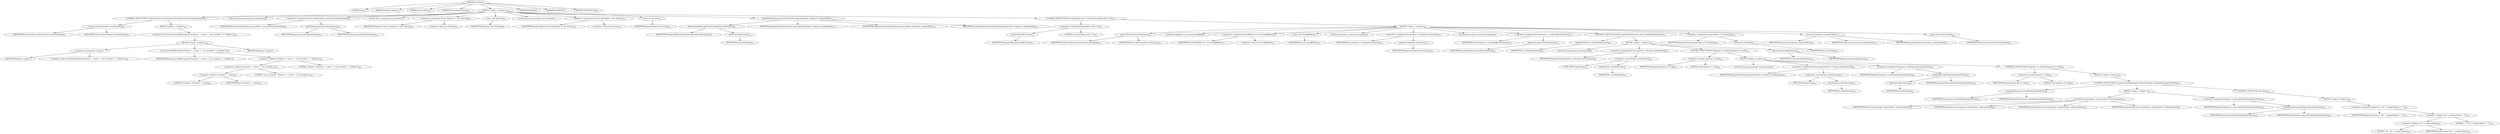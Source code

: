 digraph "resolve" {  
"1142" [label = <(METHOD,resolve)<SUB>601</SUB>> ]
"103" [label = <(PARAM,this)<SUB>601</SUB>> ]
"1143" [label = <(PARAM,Properties props)<SUB>601</SUB>> ]
"1144" [label = <(PARAM,String name)<SUB>601</SUB>> ]
"1145" [label = <(PARAM,Stack referencesSeen)<SUB>601</SUB>> ]
"1146" [label = <(BLOCK,&lt;empty&gt;,&lt;empty&gt;)<SUB>602</SUB>> ]
"1147" [label = <(CONTROL_STRUCTURE,if (referencesSeen.contains(name)),if (referencesSeen.contains(name)))<SUB>603</SUB>> ]
"1148" [label = <(contains,referencesSeen.contains(name))<SUB>603</SUB>> ]
"1149" [label = <(IDENTIFIER,referencesSeen,referencesSeen.contains(name))<SUB>603</SUB>> ]
"1150" [label = <(IDENTIFIER,name,referencesSeen.contains(name))<SUB>603</SUB>> ]
"1151" [label = <(BLOCK,&lt;empty&gt;,&lt;empty&gt;)<SUB>603</SUB>> ]
"1152" [label = <(&lt;operator&gt;.throw,throw new BuildException(&quot;Property &quot; + name + &quot; was circularly &quot; + &quot;defined.&quot;);)<SUB>604</SUB>> ]
"1153" [label = <(BLOCK,&lt;empty&gt;,&lt;empty&gt;)<SUB>604</SUB>> ]
"1154" [label = <(&lt;operator&gt;.assignment,&lt;empty&gt;)> ]
"1155" [label = <(IDENTIFIER,$obj14,&lt;empty&gt;)> ]
"1156" [label = <(&lt;operator&gt;.alloc,new BuildException(&quot;Property &quot; + name + &quot; was circularly &quot; + &quot;defined.&quot;))<SUB>604</SUB>> ]
"1157" [label = <(&lt;init&gt;,new BuildException(&quot;Property &quot; + name + &quot; was circularly &quot; + &quot;defined.&quot;))<SUB>604</SUB>> ]
"1158" [label = <(IDENTIFIER,$obj14,new BuildException(&quot;Property &quot; + name + &quot; was circularly &quot; + &quot;defined.&quot;))> ]
"1159" [label = <(&lt;operator&gt;.addition,&quot;Property &quot; + name + &quot; was circularly &quot; + &quot;defined.&quot;)<SUB>604</SUB>> ]
"1160" [label = <(&lt;operator&gt;.addition,&quot;Property &quot; + name + &quot; was circularly &quot;)<SUB>604</SUB>> ]
"1161" [label = <(&lt;operator&gt;.addition,&quot;Property &quot; + name)<SUB>604</SUB>> ]
"1162" [label = <(LITERAL,&quot;Property &quot;,&quot;Property &quot; + name)<SUB>604</SUB>> ]
"1163" [label = <(IDENTIFIER,name,&quot;Property &quot; + name)<SUB>604</SUB>> ]
"1164" [label = <(LITERAL,&quot; was circularly &quot;,&quot;Property &quot; + name + &quot; was circularly &quot;)<SUB>604</SUB>> ]
"1165" [label = <(LITERAL,&quot;defined.&quot;,&quot;Property &quot; + name + &quot; was circularly &quot; + &quot;defined.&quot;)<SUB>605</SUB>> ]
"1166" [label = <(IDENTIFIER,$obj14,&lt;empty&gt;)> ]
"1167" [label = <(LOCAL,String propertyValue: java.lang.String)> ]
"1168" [label = <(&lt;operator&gt;.assignment,String propertyValue = props.getProperty(name))<SUB>608</SUB>> ]
"1169" [label = <(IDENTIFIER,propertyValue,String propertyValue = props.getProperty(name))<SUB>608</SUB>> ]
"1170" [label = <(getProperty,props.getProperty(name))<SUB>608</SUB>> ]
"1171" [label = <(IDENTIFIER,props,props.getProperty(name))<SUB>608</SUB>> ]
"1172" [label = <(IDENTIFIER,name,props.getProperty(name))<SUB>608</SUB>> ]
"99" [label = <(LOCAL,Vector fragments: java.util.Vector)> ]
"1173" [label = <(&lt;operator&gt;.assignment,Vector fragments = new Vector())<SUB>609</SUB>> ]
"1174" [label = <(IDENTIFIER,fragments,Vector fragments = new Vector())<SUB>609</SUB>> ]
"1175" [label = <(&lt;operator&gt;.alloc,new Vector())<SUB>609</SUB>> ]
"1176" [label = <(&lt;init&gt;,new Vector())<SUB>609</SUB>> ]
"98" [label = <(IDENTIFIER,fragments,new Vector())<SUB>609</SUB>> ]
"101" [label = <(LOCAL,Vector propertyRefs: java.util.Vector)> ]
"1177" [label = <(&lt;operator&gt;.assignment,Vector propertyRefs = new Vector())<SUB>610</SUB>> ]
"1178" [label = <(IDENTIFIER,propertyRefs,Vector propertyRefs = new Vector())<SUB>610</SUB>> ]
"1179" [label = <(&lt;operator&gt;.alloc,new Vector())<SUB>610</SUB>> ]
"1180" [label = <(&lt;init&gt;,new Vector())<SUB>610</SUB>> ]
"100" [label = <(IDENTIFIER,propertyRefs,new Vector())<SUB>610</SUB>> ]
"1181" [label = <(parsePropertyString,parsePropertyString(propertyValue, fragments, propertyRefs))<SUB>611</SUB>> ]
"1182" [label = <(getPropertyHelper,getPropertyHelper(this.getProject()))<SUB>611</SUB>> ]
"1183" [label = <(IDENTIFIER,PropertyHelper,getPropertyHelper(this.getProject()))<SUB>611</SUB>> ]
"1184" [label = <(getProject,getProject())<SUB>612</SUB>> ]
"102" [label = <(IDENTIFIER,this,getProject())<SUB>612</SUB>> ]
"1185" [label = <(IDENTIFIER,propertyValue,parsePropertyString(propertyValue, fragments, propertyRefs))<SUB>613</SUB>> ]
"1186" [label = <(IDENTIFIER,fragments,parsePropertyString(propertyValue, fragments, propertyRefs))<SUB>613</SUB>> ]
"1187" [label = <(IDENTIFIER,propertyRefs,parsePropertyString(propertyValue, fragments, propertyRefs))<SUB>613</SUB>> ]
"1188" [label = <(CONTROL_STRUCTURE,if (propertyRefs.size() != 0),if (propertyRefs.size() != 0))<SUB>615</SUB>> ]
"1189" [label = <(&lt;operator&gt;.notEquals,propertyRefs.size() != 0)<SUB>615</SUB>> ]
"1190" [label = <(size,propertyRefs.size())<SUB>615</SUB>> ]
"1191" [label = <(IDENTIFIER,propertyRefs,propertyRefs.size())<SUB>615</SUB>> ]
"1192" [label = <(LITERAL,0,propertyRefs.size() != 0)<SUB>615</SUB>> ]
"1193" [label = <(BLOCK,&lt;empty&gt;,&lt;empty&gt;)<SUB>615</SUB>> ]
"1194" [label = <(push,referencesSeen.push(name))<SUB>616</SUB>> ]
"1195" [label = <(IDENTIFIER,referencesSeen,referencesSeen.push(name))<SUB>616</SUB>> ]
"1196" [label = <(IDENTIFIER,name,referencesSeen.push(name))<SUB>616</SUB>> ]
"105" [label = <(LOCAL,StringBuffer sb: java.lang.StringBuffer)> ]
"1197" [label = <(&lt;operator&gt;.assignment,StringBuffer sb = new StringBuffer())<SUB>617</SUB>> ]
"1198" [label = <(IDENTIFIER,sb,StringBuffer sb = new StringBuffer())<SUB>617</SUB>> ]
"1199" [label = <(&lt;operator&gt;.alloc,new StringBuffer())<SUB>617</SUB>> ]
"1200" [label = <(&lt;init&gt;,new StringBuffer())<SUB>617</SUB>> ]
"104" [label = <(IDENTIFIER,sb,new StringBuffer())<SUB>617</SUB>> ]
"1201" [label = <(LOCAL,Enumeration i: java.util.Enumeration)> ]
"1202" [label = <(&lt;operator&gt;.assignment,Enumeration i = fragments.elements())<SUB>618</SUB>> ]
"1203" [label = <(IDENTIFIER,i,Enumeration i = fragments.elements())<SUB>618</SUB>> ]
"1204" [label = <(elements,fragments.elements())<SUB>618</SUB>> ]
"1205" [label = <(IDENTIFIER,fragments,fragments.elements())<SUB>618</SUB>> ]
"1206" [label = <(LOCAL,Enumeration j: java.util.Enumeration)> ]
"1207" [label = <(&lt;operator&gt;.assignment,Enumeration j = propertyRefs.elements())<SUB>619</SUB>> ]
"1208" [label = <(IDENTIFIER,j,Enumeration j = propertyRefs.elements())<SUB>619</SUB>> ]
"1209" [label = <(elements,propertyRefs.elements())<SUB>619</SUB>> ]
"1210" [label = <(IDENTIFIER,propertyRefs,propertyRefs.elements())<SUB>619</SUB>> ]
"1211" [label = <(CONTROL_STRUCTURE,while (i.hasMoreElements()),while (i.hasMoreElements()))<SUB>620</SUB>> ]
"1212" [label = <(hasMoreElements,i.hasMoreElements())<SUB>620</SUB>> ]
"1213" [label = <(IDENTIFIER,i,i.hasMoreElements())<SUB>620</SUB>> ]
"1214" [label = <(BLOCK,&lt;empty&gt;,&lt;empty&gt;)<SUB>620</SUB>> ]
"1215" [label = <(LOCAL,String fragment: java.lang.String)> ]
"1216" [label = <(&lt;operator&gt;.assignment,String fragment = (String) i.nextElement())<SUB>621</SUB>> ]
"1217" [label = <(IDENTIFIER,fragment,String fragment = (String) i.nextElement())<SUB>621</SUB>> ]
"1218" [label = <(&lt;operator&gt;.cast,(String) i.nextElement())<SUB>621</SUB>> ]
"1219" [label = <(TYPE_REF,String,String)<SUB>621</SUB>> ]
"1220" [label = <(nextElement,i.nextElement())<SUB>621</SUB>> ]
"1221" [label = <(IDENTIFIER,i,i.nextElement())<SUB>621</SUB>> ]
"1222" [label = <(CONTROL_STRUCTURE,if (fragment == null),if (fragment == null))<SUB>622</SUB>> ]
"1223" [label = <(&lt;operator&gt;.equals,fragment == null)<SUB>622</SUB>> ]
"1224" [label = <(IDENTIFIER,fragment,fragment == null)<SUB>622</SUB>> ]
"1225" [label = <(LITERAL,null,fragment == null)<SUB>622</SUB>> ]
"1226" [label = <(BLOCK,&lt;empty&gt;,&lt;empty&gt;)<SUB>622</SUB>> ]
"1227" [label = <(LOCAL,String propertyName: java.lang.String)> ]
"1228" [label = <(&lt;operator&gt;.assignment,String propertyName = (String) j.nextElement())<SUB>623</SUB>> ]
"1229" [label = <(IDENTIFIER,propertyName,String propertyName = (String) j.nextElement())<SUB>623</SUB>> ]
"1230" [label = <(&lt;operator&gt;.cast,(String) j.nextElement())<SUB>623</SUB>> ]
"1231" [label = <(TYPE_REF,String,String)<SUB>623</SUB>> ]
"1232" [label = <(nextElement,j.nextElement())<SUB>623</SUB>> ]
"1233" [label = <(IDENTIFIER,j,j.nextElement())<SUB>623</SUB>> ]
"1234" [label = <(&lt;operator&gt;.assignment,fragment = getProperty(propertyName))<SUB>624</SUB>> ]
"1235" [label = <(IDENTIFIER,fragment,fragment = getProperty(propertyName))<SUB>624</SUB>> ]
"1236" [label = <(getProperty,getProperty(propertyName))<SUB>624</SUB>> ]
"1237" [label = <(getProject,getProject())<SUB>624</SUB>> ]
"106" [label = <(IDENTIFIER,this,getProject())<SUB>624</SUB>> ]
"1238" [label = <(IDENTIFIER,propertyName,getProperty(propertyName))<SUB>624</SUB>> ]
"1239" [label = <(CONTROL_STRUCTURE,if (fragment == null),if (fragment == null))<SUB>625</SUB>> ]
"1240" [label = <(&lt;operator&gt;.equals,fragment == null)<SUB>625</SUB>> ]
"1241" [label = <(IDENTIFIER,fragment,fragment == null)<SUB>625</SUB>> ]
"1242" [label = <(LITERAL,null,fragment == null)<SUB>625</SUB>> ]
"1243" [label = <(BLOCK,&lt;empty&gt;,&lt;empty&gt;)<SUB>625</SUB>> ]
"1244" [label = <(CONTROL_STRUCTURE,if (props.containsKey(propertyName)),if (props.containsKey(propertyName)))<SUB>626</SUB>> ]
"1245" [label = <(containsKey,props.containsKey(propertyName))<SUB>626</SUB>> ]
"1246" [label = <(IDENTIFIER,props,props.containsKey(propertyName))<SUB>626</SUB>> ]
"1247" [label = <(IDENTIFIER,propertyName,props.containsKey(propertyName))<SUB>626</SUB>> ]
"1248" [label = <(BLOCK,&lt;empty&gt;,&lt;empty&gt;)<SUB>626</SUB>> ]
"1249" [label = <(resolve,this.resolve(props, propertyName, referencesSeen))<SUB>627</SUB>> ]
"107" [label = <(IDENTIFIER,this,this.resolve(props, propertyName, referencesSeen))<SUB>627</SUB>> ]
"1250" [label = <(IDENTIFIER,props,this.resolve(props, propertyName, referencesSeen))<SUB>627</SUB>> ]
"1251" [label = <(IDENTIFIER,propertyName,this.resolve(props, propertyName, referencesSeen))<SUB>627</SUB>> ]
"1252" [label = <(IDENTIFIER,referencesSeen,this.resolve(props, propertyName, referencesSeen))<SUB>627</SUB>> ]
"1253" [label = <(&lt;operator&gt;.assignment,fragment = props.getProperty(propertyName))<SUB>628</SUB>> ]
"1254" [label = <(IDENTIFIER,fragment,fragment = props.getProperty(propertyName))<SUB>628</SUB>> ]
"1255" [label = <(getProperty,props.getProperty(propertyName))<SUB>628</SUB>> ]
"1256" [label = <(IDENTIFIER,props,props.getProperty(propertyName))<SUB>628</SUB>> ]
"1257" [label = <(IDENTIFIER,propertyName,props.getProperty(propertyName))<SUB>628</SUB>> ]
"1258" [label = <(CONTROL_STRUCTURE,else,else)<SUB>629</SUB>> ]
"1259" [label = <(BLOCK,&lt;empty&gt;,&lt;empty&gt;)<SUB>629</SUB>> ]
"1260" [label = <(&lt;operator&gt;.assignment,fragment = &quot;${&quot; + propertyName + &quot;}&quot;)<SUB>630</SUB>> ]
"1261" [label = <(IDENTIFIER,fragment,fragment = &quot;${&quot; + propertyName + &quot;}&quot;)<SUB>630</SUB>> ]
"1262" [label = <(&lt;operator&gt;.addition,&quot;${&quot; + propertyName + &quot;}&quot;)<SUB>630</SUB>> ]
"1263" [label = <(&lt;operator&gt;.addition,&quot;${&quot; + propertyName)<SUB>630</SUB>> ]
"1264" [label = <(LITERAL,&quot;${&quot;,&quot;${&quot; + propertyName)<SUB>630</SUB>> ]
"1265" [label = <(IDENTIFIER,propertyName,&quot;${&quot; + propertyName)<SUB>630</SUB>> ]
"1266" [label = <(LITERAL,&quot;}&quot;,&quot;${&quot; + propertyName + &quot;}&quot;)<SUB>630</SUB>> ]
"1267" [label = <(append,sb.append(fragment))<SUB>634</SUB>> ]
"1268" [label = <(IDENTIFIER,sb,sb.append(fragment))<SUB>634</SUB>> ]
"1269" [label = <(IDENTIFIER,fragment,sb.append(fragment))<SUB>634</SUB>> ]
"1270" [label = <(&lt;operator&gt;.assignment,propertyValue = sb.toString())<SUB>636</SUB>> ]
"1271" [label = <(IDENTIFIER,propertyValue,propertyValue = sb.toString())<SUB>636</SUB>> ]
"1272" [label = <(toString,sb.toString())<SUB>636</SUB>> ]
"1273" [label = <(IDENTIFIER,sb,sb.toString())<SUB>636</SUB>> ]
"1274" [label = <(put,props.put(name, propertyValue))<SUB>637</SUB>> ]
"1275" [label = <(IDENTIFIER,props,props.put(name, propertyValue))<SUB>637</SUB>> ]
"1276" [label = <(IDENTIFIER,name,props.put(name, propertyValue))<SUB>637</SUB>> ]
"1277" [label = <(IDENTIFIER,propertyValue,props.put(name, propertyValue))<SUB>637</SUB>> ]
"1278" [label = <(pop,referencesSeen.pop())<SUB>638</SUB>> ]
"1279" [label = <(IDENTIFIER,referencesSeen,referencesSeen.pop())<SUB>638</SUB>> ]
"1280" [label = <(MODIFIER,PRIVATE)> ]
"1281" [label = <(MODIFIER,VIRTUAL)> ]
"1282" [label = <(METHOD_RETURN,void)<SUB>601</SUB>> ]
  "1142" -> "103" 
  "1142" -> "1143" 
  "1142" -> "1144" 
  "1142" -> "1145" 
  "1142" -> "1146" 
  "1142" -> "1280" 
  "1142" -> "1281" 
  "1142" -> "1282" 
  "1146" -> "1147" 
  "1146" -> "1167" 
  "1146" -> "1168" 
  "1146" -> "99" 
  "1146" -> "1173" 
  "1146" -> "1176" 
  "1146" -> "101" 
  "1146" -> "1177" 
  "1146" -> "1180" 
  "1146" -> "1181" 
  "1146" -> "1188" 
  "1147" -> "1148" 
  "1147" -> "1151" 
  "1148" -> "1149" 
  "1148" -> "1150" 
  "1151" -> "1152" 
  "1152" -> "1153" 
  "1153" -> "1154" 
  "1153" -> "1157" 
  "1153" -> "1166" 
  "1154" -> "1155" 
  "1154" -> "1156" 
  "1157" -> "1158" 
  "1157" -> "1159" 
  "1159" -> "1160" 
  "1159" -> "1165" 
  "1160" -> "1161" 
  "1160" -> "1164" 
  "1161" -> "1162" 
  "1161" -> "1163" 
  "1168" -> "1169" 
  "1168" -> "1170" 
  "1170" -> "1171" 
  "1170" -> "1172" 
  "1173" -> "1174" 
  "1173" -> "1175" 
  "1176" -> "98" 
  "1177" -> "1178" 
  "1177" -> "1179" 
  "1180" -> "100" 
  "1181" -> "1182" 
  "1181" -> "1185" 
  "1181" -> "1186" 
  "1181" -> "1187" 
  "1182" -> "1183" 
  "1182" -> "1184" 
  "1184" -> "102" 
  "1188" -> "1189" 
  "1188" -> "1193" 
  "1189" -> "1190" 
  "1189" -> "1192" 
  "1190" -> "1191" 
  "1193" -> "1194" 
  "1193" -> "105" 
  "1193" -> "1197" 
  "1193" -> "1200" 
  "1193" -> "1201" 
  "1193" -> "1202" 
  "1193" -> "1206" 
  "1193" -> "1207" 
  "1193" -> "1211" 
  "1193" -> "1270" 
  "1193" -> "1274" 
  "1193" -> "1278" 
  "1194" -> "1195" 
  "1194" -> "1196" 
  "1197" -> "1198" 
  "1197" -> "1199" 
  "1200" -> "104" 
  "1202" -> "1203" 
  "1202" -> "1204" 
  "1204" -> "1205" 
  "1207" -> "1208" 
  "1207" -> "1209" 
  "1209" -> "1210" 
  "1211" -> "1212" 
  "1211" -> "1214" 
  "1212" -> "1213" 
  "1214" -> "1215" 
  "1214" -> "1216" 
  "1214" -> "1222" 
  "1214" -> "1267" 
  "1216" -> "1217" 
  "1216" -> "1218" 
  "1218" -> "1219" 
  "1218" -> "1220" 
  "1220" -> "1221" 
  "1222" -> "1223" 
  "1222" -> "1226" 
  "1223" -> "1224" 
  "1223" -> "1225" 
  "1226" -> "1227" 
  "1226" -> "1228" 
  "1226" -> "1234" 
  "1226" -> "1239" 
  "1228" -> "1229" 
  "1228" -> "1230" 
  "1230" -> "1231" 
  "1230" -> "1232" 
  "1232" -> "1233" 
  "1234" -> "1235" 
  "1234" -> "1236" 
  "1236" -> "1237" 
  "1236" -> "1238" 
  "1237" -> "106" 
  "1239" -> "1240" 
  "1239" -> "1243" 
  "1240" -> "1241" 
  "1240" -> "1242" 
  "1243" -> "1244" 
  "1244" -> "1245" 
  "1244" -> "1248" 
  "1244" -> "1258" 
  "1245" -> "1246" 
  "1245" -> "1247" 
  "1248" -> "1249" 
  "1248" -> "1253" 
  "1249" -> "107" 
  "1249" -> "1250" 
  "1249" -> "1251" 
  "1249" -> "1252" 
  "1253" -> "1254" 
  "1253" -> "1255" 
  "1255" -> "1256" 
  "1255" -> "1257" 
  "1258" -> "1259" 
  "1259" -> "1260" 
  "1260" -> "1261" 
  "1260" -> "1262" 
  "1262" -> "1263" 
  "1262" -> "1266" 
  "1263" -> "1264" 
  "1263" -> "1265" 
  "1267" -> "1268" 
  "1267" -> "1269" 
  "1270" -> "1271" 
  "1270" -> "1272" 
  "1272" -> "1273" 
  "1274" -> "1275" 
  "1274" -> "1276" 
  "1274" -> "1277" 
  "1278" -> "1279" 
}
